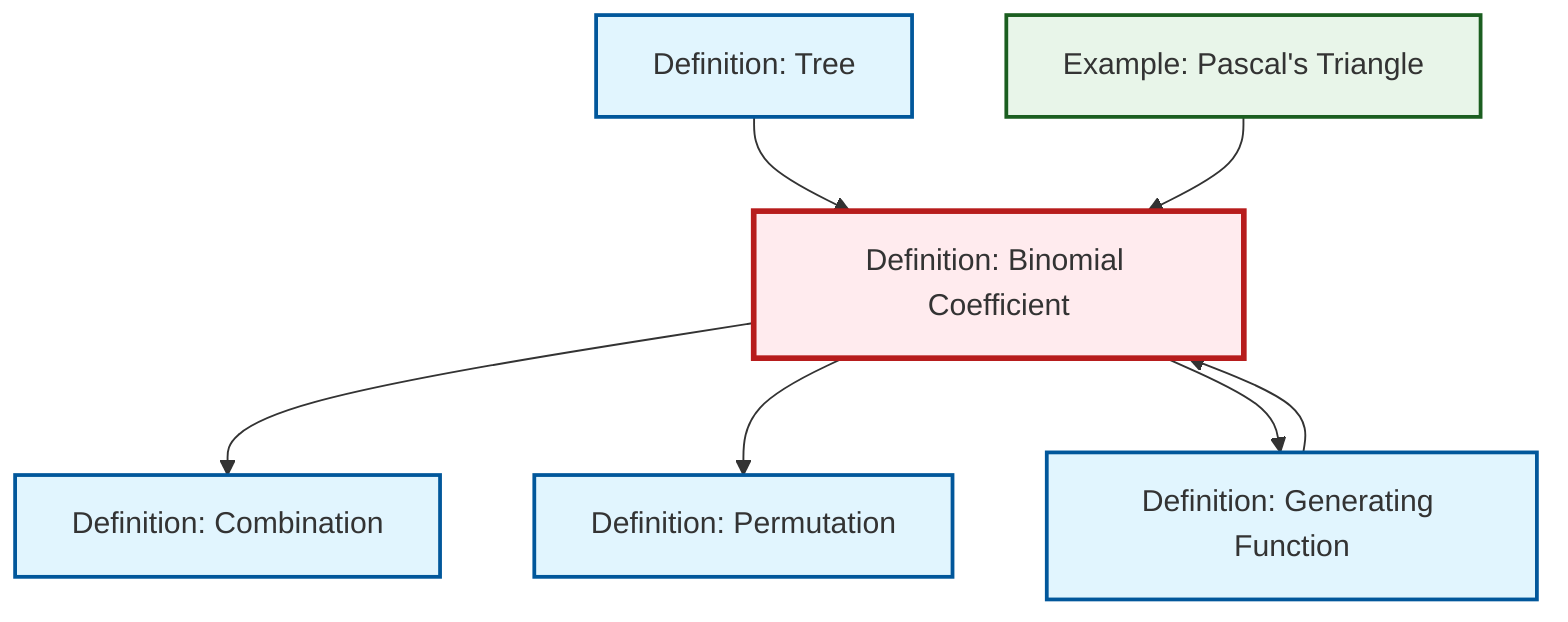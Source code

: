 graph TD
    classDef definition fill:#e1f5fe,stroke:#01579b,stroke-width:2px
    classDef theorem fill:#f3e5f5,stroke:#4a148c,stroke-width:2px
    classDef axiom fill:#fff3e0,stroke:#e65100,stroke-width:2px
    classDef example fill:#e8f5e9,stroke:#1b5e20,stroke-width:2px
    classDef current fill:#ffebee,stroke:#b71c1c,stroke-width:3px
    def-binomial-coefficient["Definition: Binomial Coefficient"]:::definition
    ex-pascals-triangle["Example: Pascal's Triangle"]:::example
    def-generating-function["Definition: Generating Function"]:::definition
    def-tree["Definition: Tree"]:::definition
    def-combination["Definition: Combination"]:::definition
    def-permutation["Definition: Permutation"]:::definition
    def-tree --> def-binomial-coefficient
    def-binomial-coefficient --> def-combination
    def-binomial-coefficient --> def-permutation
    def-binomial-coefficient --> def-generating-function
    def-generating-function --> def-binomial-coefficient
    ex-pascals-triangle --> def-binomial-coefficient
    class def-binomial-coefficient current